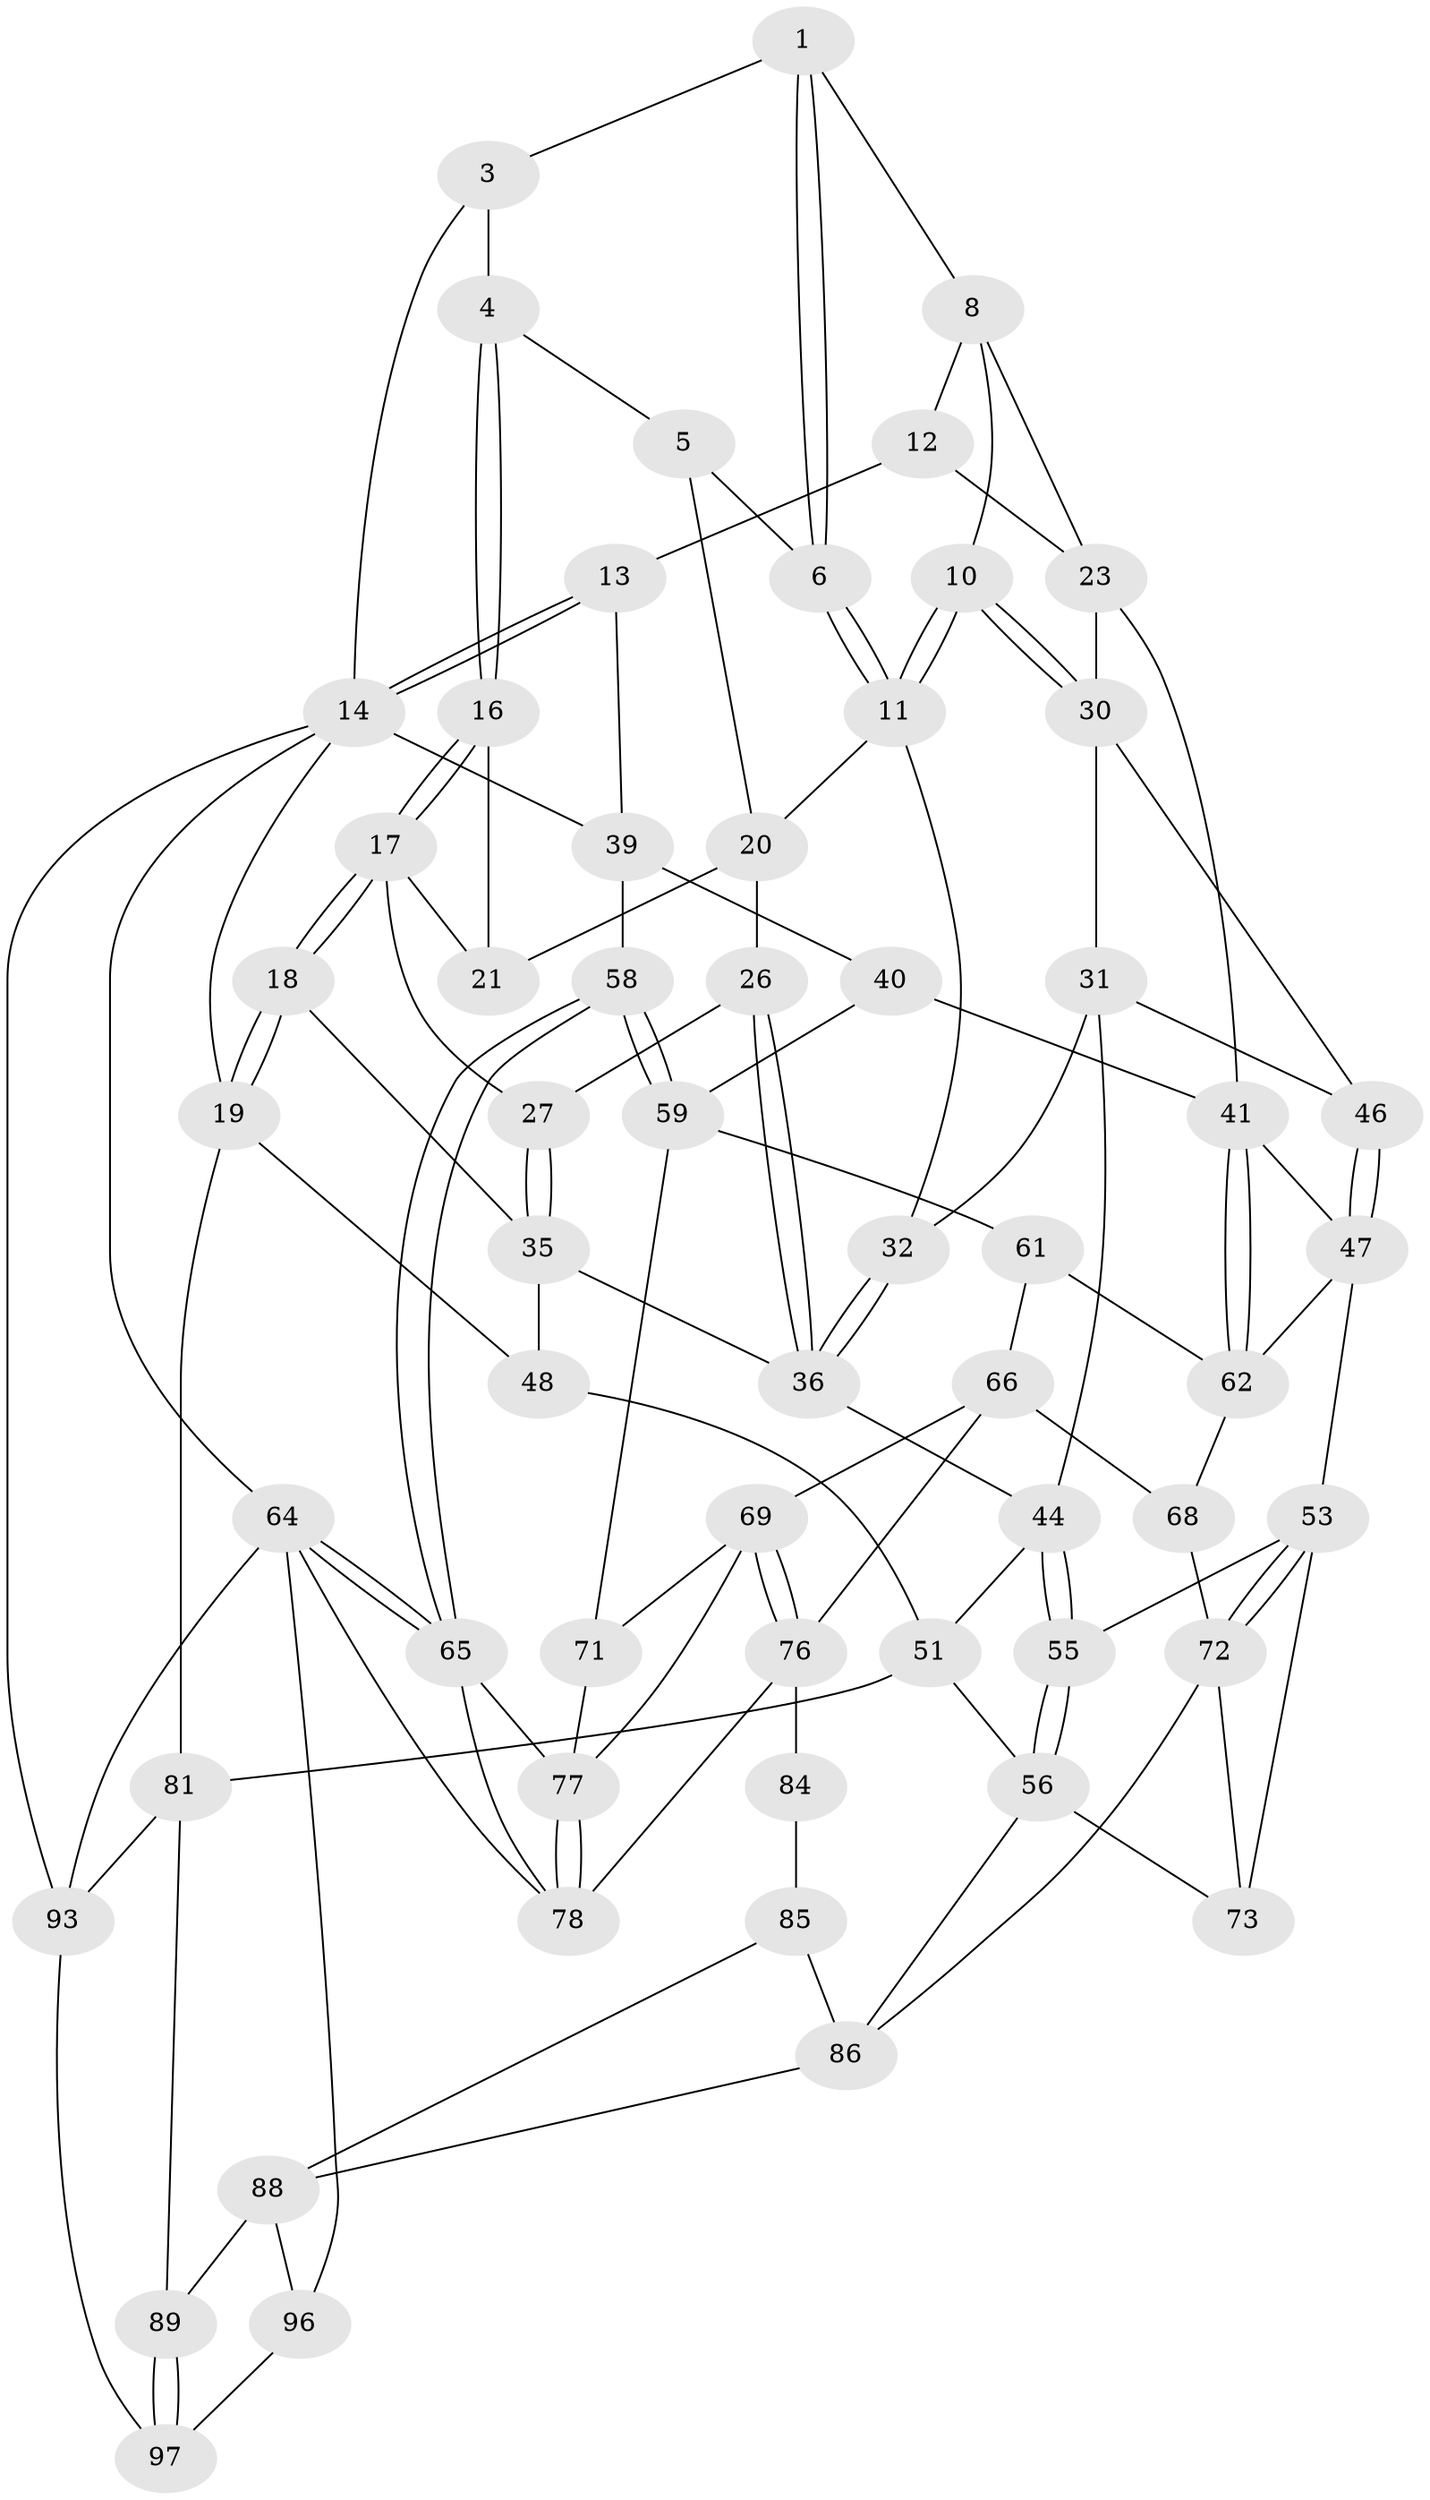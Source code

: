 // Generated by graph-tools (version 1.1) at 2025/52/02/27/25 19:52:38]
// undirected, 60 vertices, 130 edges
graph export_dot {
graph [start="1"]
  node [color=gray90,style=filled];
  1 [pos="+0.4530687535217846+0.04092914956183633",super="+2"];
  3 [pos="+0.0945342964769175+0"];
  4 [pos="+0.14674654621770003+0"];
  5 [pos="+0.35553992445342264+0.06890502041565891",super="+7"];
  6 [pos="+0.4624782313095765+0.18795493313090716"];
  8 [pos="+0.8091734047974272+0",super="+9"];
  10 [pos="+0.5036154564101601+0.20326311274237627"];
  11 [pos="+0.46317172988085314+0.18906659446331886",super="+28"];
  12 [pos="+0.8332406856801396+0",super="+22"];
  13 [pos="+1+0",super="+29"];
  14 [pos="+1+0",super="+15"];
  16 [pos="+0.15501485392585615+0"];
  17 [pos="+0.008743213721166343+0.2967922084915414",super="+24"];
  18 [pos="+0.00741279510469691+0.2981851196428528"];
  19 [pos="+0+0.31562674842305793",super="+49"];
  20 [pos="+0.24737307395964322+0.1398955452293301",super="+25"];
  21 [pos="+0.22086753420565977+0.11692867807611987"];
  23 [pos="+0.6915778693041241+0.27237193356989775",super="+33"];
  26 [pos="+0.2810665880634355+0.2727369937922336"];
  27 [pos="+0.2237183099033267+0.28756291480113055"];
  30 [pos="+0.5266908197393619+0.32855027521797486",super="+34"];
  31 [pos="+0.4461056887538902+0.3716892360536114",super="+43"];
  32 [pos="+0.3969797650239061+0.326393036994084"];
  35 [pos="+0.13409873196830807+0.39486583194660635",super="+38"];
  36 [pos="+0.3128828488260792+0.37498600462512033",super="+37"];
  39 [pos="+0.899077191613028+0.3859173038243586",super="+50"];
  40 [pos="+0.7964098379586635+0.5190157197927789"];
  41 [pos="+0.7091124051574891+0.5332594161648272",super="+42"];
  44 [pos="+0.3870227783949785+0.515501868396992",super="+45"];
  46 [pos="+0.5145701128870392+0.5247485663824493"];
  47 [pos="+0.6113937737452413+0.5767321044792754",super="+52"];
  48 [pos="+0.059945317258146114+0.6425264502603085"];
  51 [pos="+0.1298422838528052+0.6843475678756777",super="+57"];
  53 [pos="+0.5651775071502532+0.6518113034004689",super="+54"];
  55 [pos="+0.379790404926556+0.6013642424091757"];
  56 [pos="+0.23874659697778886+0.7551035802852919",super="+74"];
  58 [pos="+1+0.7200470369319772"];
  59 [pos="+0.9522396980142973+0.7053074722985281",super="+60"];
  61 [pos="+0.7690020163798784+0.7202766679703193"];
  62 [pos="+0.7437904315004745+0.6994383254541902",super="+63"];
  64 [pos="+1+1",super="+95"];
  65 [pos="+1+0.8261062565794733",super="+83"];
  66 [pos="+0.7696691028411372+0.7261515021324191",super="+67"];
  68 [pos="+0.6843909395610741+0.8007536116734605"];
  69 [pos="+0.7968445990617512+0.7661192771760387",super="+70"];
  71 [pos="+0.9373292734891739+0.7227841178279116"];
  72 [pos="+0.5582163745563076+0.8025810842607523",super="+75"];
  73 [pos="+0.4276357090008148+0.738698262718138"];
  76 [pos="+0.7043729625106033+0.8260597165948497",super="+79"];
  77 [pos="+0.8234312177630276+0.8230197625377991",super="+80"];
  78 [pos="+0.7304404443162594+0.8894759274468148",super="+94"];
  81 [pos="+0.14700620837932757+0.8100895790954071",super="+82"];
  84 [pos="+0.6468056812626592+0.8837461150719349"];
  85 [pos="+0.5416347526715125+0.8539031274389343",super="+91"];
  86 [pos="+0.5375499759294253+0.8227162186310147",super="+87"];
  88 [pos="+0.35297995011543687+0.8827997616958695",super="+92"];
  89 [pos="+0.24685281266340428+0.9412105601144741",super="+90"];
  93 [pos="+0+1"];
  96 [pos="+0.4904583790995726+1"];
  97 [pos="+0.2900594322475884+1",super="+98"];
  1 -- 6;
  1 -- 6;
  1 -- 8;
  1 -- 3;
  3 -- 4;
  3 -- 14;
  4 -- 5;
  4 -- 16;
  4 -- 16;
  5 -- 20;
  5 -- 6;
  6 -- 11;
  6 -- 11;
  8 -- 12;
  8 -- 10;
  8 -- 23;
  10 -- 11;
  10 -- 11;
  10 -- 30;
  10 -- 30;
  11 -- 32;
  11 -- 20;
  12 -- 13 [weight=2];
  12 -- 23;
  13 -- 14;
  13 -- 14;
  13 -- 39;
  14 -- 64;
  14 -- 19;
  14 -- 93;
  14 -- 39;
  16 -- 17;
  16 -- 17;
  16 -- 21;
  17 -- 18;
  17 -- 18;
  17 -- 27;
  17 -- 21;
  18 -- 19;
  18 -- 19;
  18 -- 35;
  19 -- 48;
  19 -- 81;
  20 -- 21;
  20 -- 26;
  23 -- 41;
  23 -- 30;
  26 -- 27;
  26 -- 36;
  26 -- 36;
  27 -- 35;
  27 -- 35;
  30 -- 31;
  30 -- 46;
  31 -- 32;
  31 -- 44;
  31 -- 46;
  32 -- 36;
  32 -- 36;
  35 -- 48;
  35 -- 36;
  36 -- 44;
  39 -- 40;
  39 -- 58;
  40 -- 41;
  40 -- 59;
  41 -- 62;
  41 -- 62;
  41 -- 47;
  44 -- 55;
  44 -- 55;
  44 -- 51;
  46 -- 47;
  46 -- 47;
  47 -- 53;
  47 -- 62;
  48 -- 51;
  51 -- 56;
  51 -- 81;
  53 -- 72;
  53 -- 72;
  53 -- 73;
  53 -- 55;
  55 -- 56;
  55 -- 56;
  56 -- 73;
  56 -- 86;
  58 -- 59;
  58 -- 59;
  58 -- 65;
  58 -- 65;
  59 -- 71;
  59 -- 61;
  61 -- 62;
  61 -- 66;
  62 -- 68;
  64 -- 65;
  64 -- 65;
  64 -- 93;
  64 -- 96;
  64 -- 78;
  65 -- 78;
  65 -- 77;
  66 -- 69;
  66 -- 68;
  66 -- 76;
  68 -- 72;
  69 -- 76;
  69 -- 76;
  69 -- 77;
  69 -- 71;
  71 -- 77;
  72 -- 73;
  72 -- 86;
  76 -- 78;
  76 -- 84;
  77 -- 78;
  77 -- 78;
  81 -- 89;
  81 -- 93;
  84 -- 85 [weight=2];
  85 -- 86;
  85 -- 88;
  86 -- 88;
  88 -- 89;
  88 -- 96;
  89 -- 97 [weight=2];
  89 -- 97;
  93 -- 97;
  96 -- 97;
}
